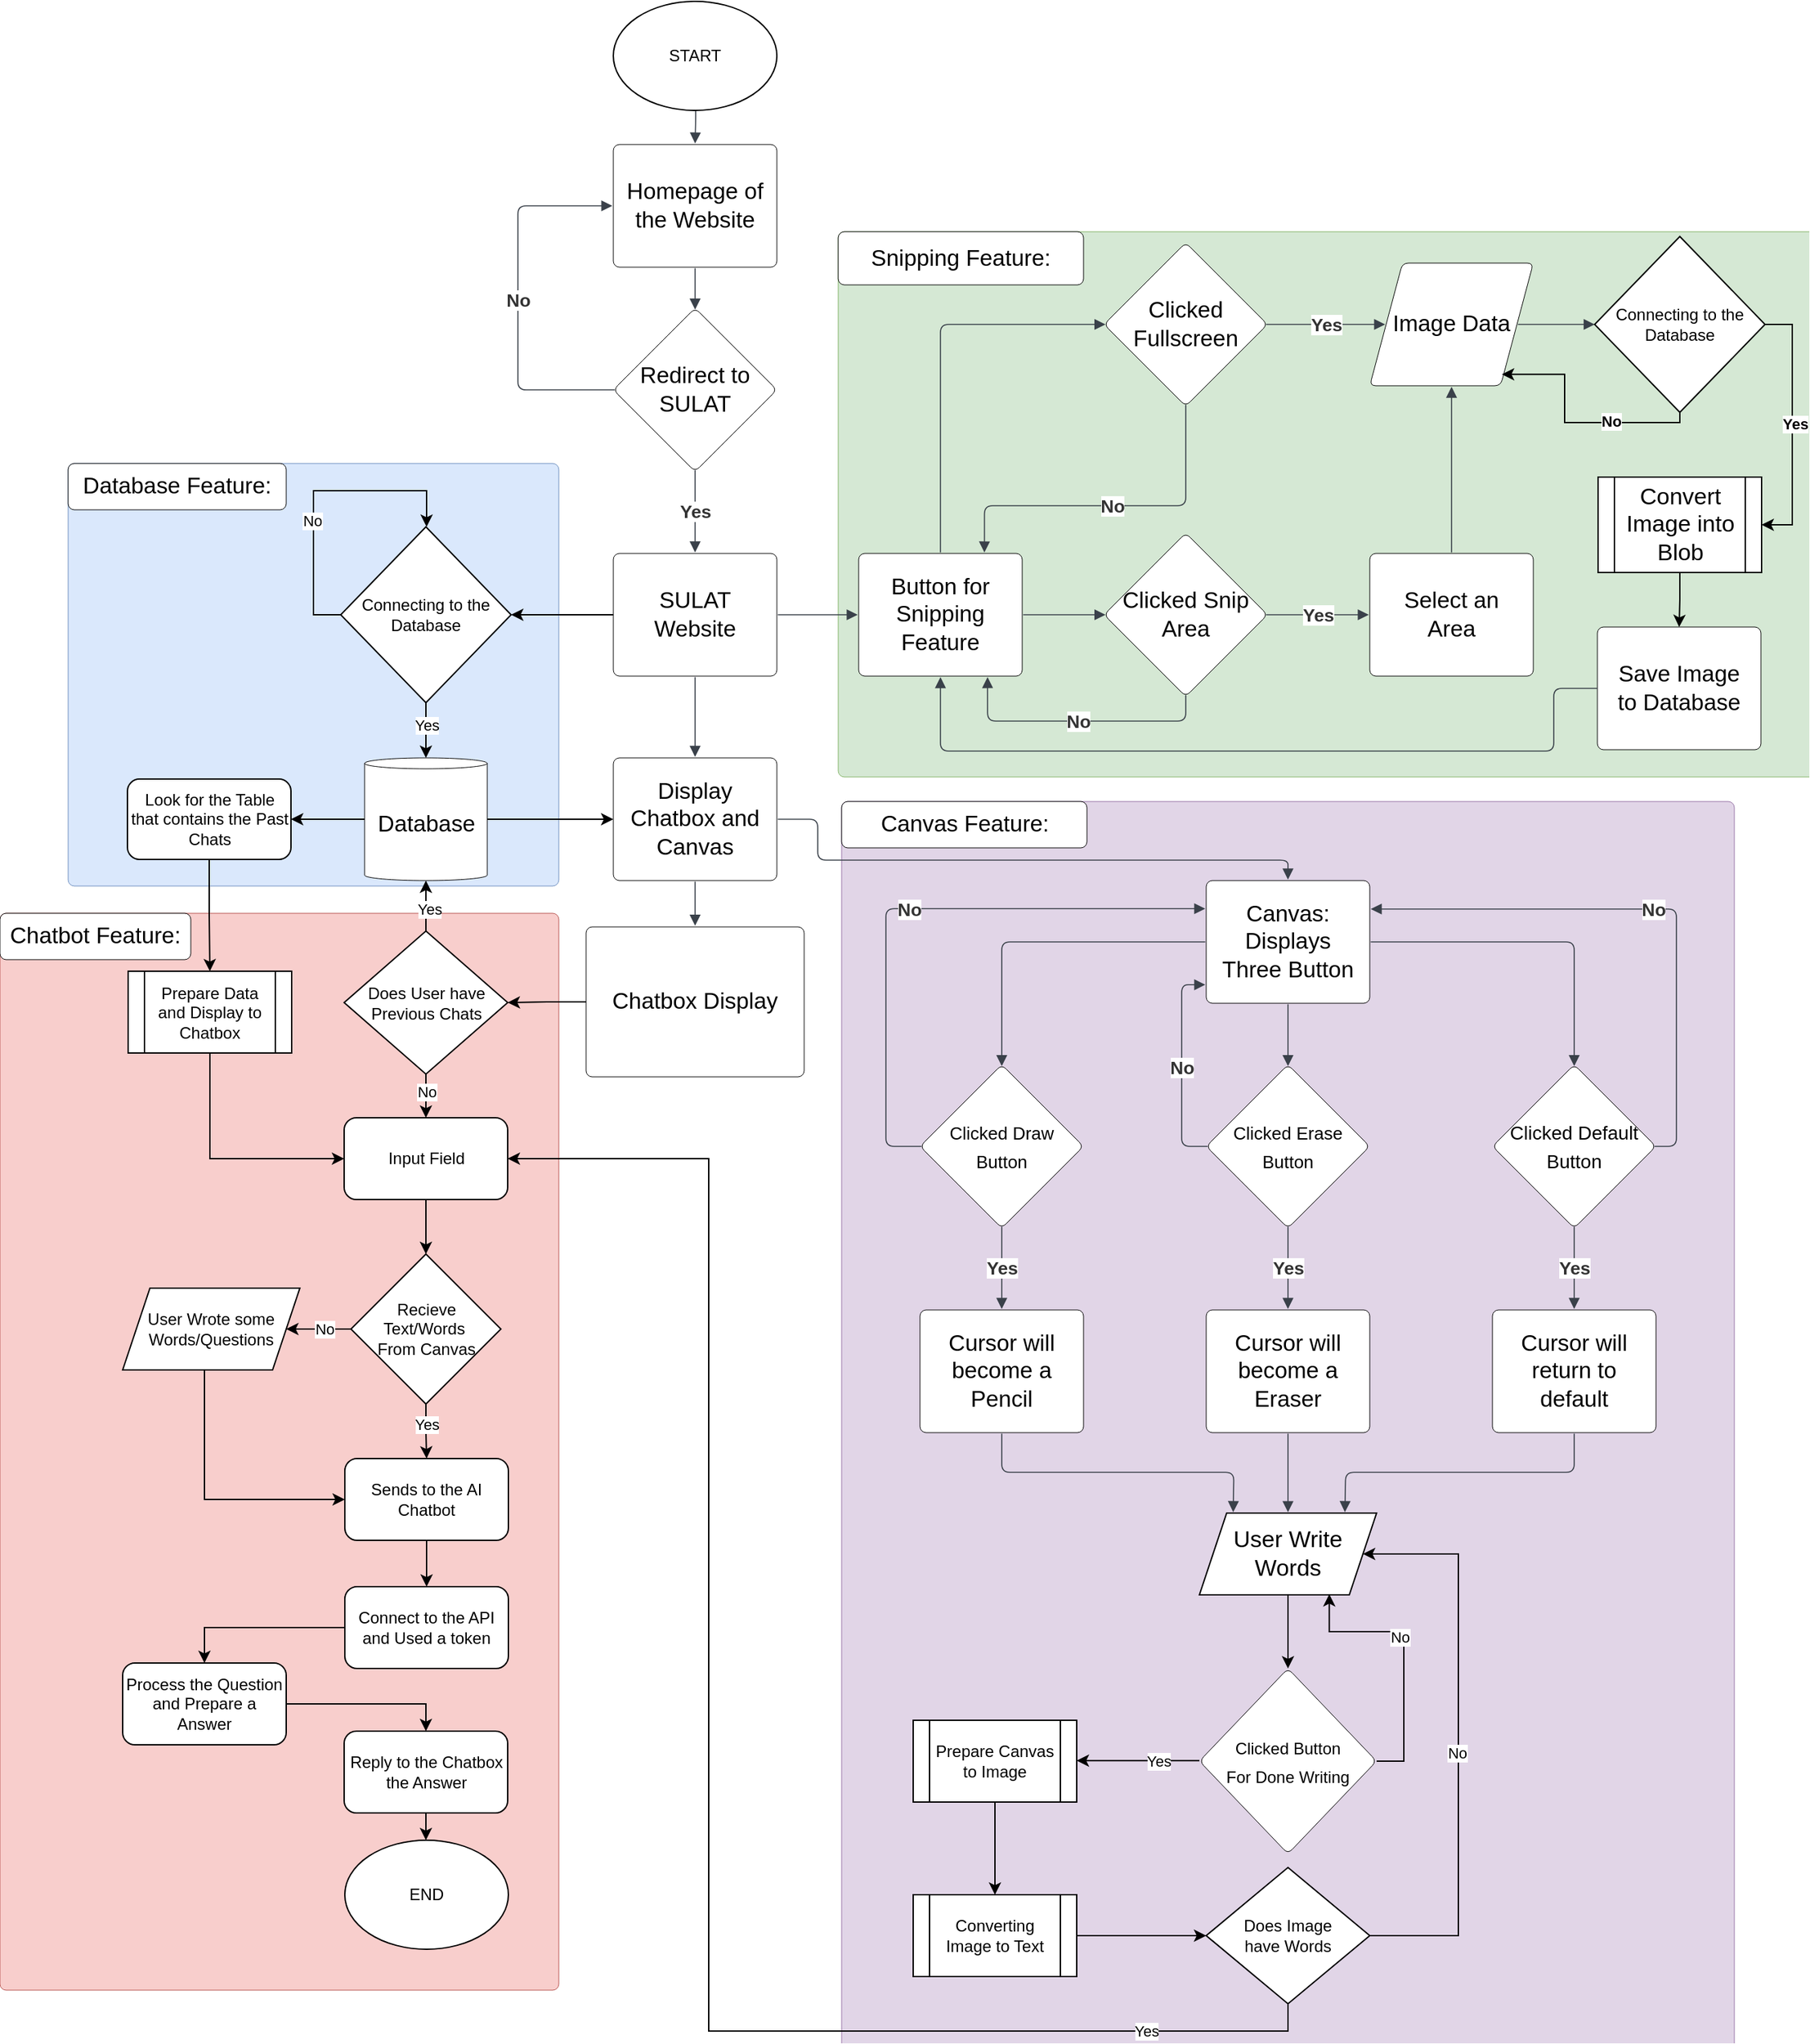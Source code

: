 <mxfile version="26.0.16">
  <diagram id="C5RBs43oDa-KdzZeNtuy" name="Page-1">
    <mxGraphModel dx="1075" dy="1595" grid="1" gridSize="10" guides="1" tooltips="1" connect="1" arrows="1" fold="1" page="1" pageScale="1" pageWidth="827" pageHeight="1169" math="0" shadow="0">
      <root>
        <mxCell id="WIyWlLk6GJQsqaUBKTNV-0" />
        <mxCell id="WIyWlLk6GJQsqaUBKTNV-1" parent="WIyWlLk6GJQsqaUBKTNV-0" />
        <mxCell id="bGX4x47Q7J0YOw-QERZs-160" value="" style="html=1;overflow=block;blockSpacing=1;whiteSpace=wrap;fontSize=13;spacing=3.8;rounded=1;absoluteArcSize=1;arcSize=9;strokeWidth=NaN;lucidId=k.wXVgWFmOWM;fillColor=#dae8fc;strokeColor=#6c8ebf;" parent="WIyWlLk6GJQsqaUBKTNV-1" vertex="1">
          <mxGeometry x="250" y="-830" width="360" height="310" as="geometry" />
        </mxCell>
        <mxCell id="bGX4x47Q7J0YOw-QERZs-158" value="" style="html=1;overflow=block;blockSpacing=1;whiteSpace=wrap;fontSize=13;spacing=3.8;rounded=1;absoluteArcSize=1;arcSize=9;strokeWidth=NaN;lucidId=k.wXVgWFmOWM;fillColor=#f8cecc;strokeColor=#b85450;" parent="WIyWlLk6GJQsqaUBKTNV-1" vertex="1">
          <mxGeometry x="200" y="-500" width="410" height="790" as="geometry" />
        </mxCell>
        <mxCell id="bGX4x47Q7J0YOw-QERZs-73" value="" style="html=1;overflow=block;blockSpacing=1;whiteSpace=wrap;fontSize=13;spacing=3.8;rounded=1;absoluteArcSize=1;arcSize=9;strokeWidth=NaN;lucidId=k.wXVgWFmOWM;fillColor=#e1d5e7;strokeColor=#9673a6;" parent="WIyWlLk6GJQsqaUBKTNV-1" vertex="1">
          <mxGeometry x="817.5" y="-582" width="655" height="932" as="geometry" />
        </mxCell>
        <mxCell id="bGX4x47Q7J0YOw-QERZs-0" value="" style="html=1;overflow=block;blockSpacing=1;whiteSpace=wrap;fontSize=13;spacing=3.8;rounded=1;absoluteArcSize=1;arcSize=9;strokeWidth=NaN;lucidId=k.wXVgWFmOWM;fillColor=#d5e8d4;strokeColor=#82b366;" parent="WIyWlLk6GJQsqaUBKTNV-1" vertex="1">
          <mxGeometry x="815" y="-1000" width="745" height="400" as="geometry" />
        </mxCell>
        <mxCell id="bGX4x47Q7J0YOw-QERZs-1" value="Homepage of the Website" style="html=1;overflow=block;blockSpacing=1;whiteSpace=wrap;fontSize=16.7;spacing=9;rounded=1;absoluteArcSize=1;arcSize=9;strokeWidth=NaN;lucidId=S4vXVcmXzMbL;" parent="WIyWlLk6GJQsqaUBKTNV-1" vertex="1">
          <mxGeometry x="650" y="-1064" width="120" height="90" as="geometry" />
        </mxCell>
        <mxCell id="bGX4x47Q7J0YOw-QERZs-2" value="Redirect to SULAT" style="html=1;overflow=block;blockSpacing=1;whiteSpace=wrap;rhombus;fontSize=16.7;spacing=3.8;rounded=1;absoluteArcSize=1;arcSize=9;strokeWidth=NaN;lucidId=~4vXbDY~Y9_J;" parent="WIyWlLk6GJQsqaUBKTNV-1" vertex="1">
          <mxGeometry x="650" y="-944" width="120" height="120" as="geometry" />
        </mxCell>
        <mxCell id="bGX4x47Q7J0YOw-QERZs-3" value="Image Data" style="html=1;overflow=block;blockSpacing=1;whiteSpace=wrap;shape=parallelogram;perimeter=parallelogramPerimeter;anchorPointDirection=0;fontSize=16.7;spacing=3.8;rounded=1;absoluteArcSize=1;arcSize=9;strokeWidth=NaN;lucidId=j5vXPjfr-dy7;" parent="WIyWlLk6GJQsqaUBKTNV-1" vertex="1">
          <mxGeometry x="1205" y="-977" width="120" height="90" as="geometry" />
        </mxCell>
        <mxCell id="bGX4x47Q7J0YOw-QERZs-96" style="edgeStyle=orthogonalEdgeStyle;rounded=0;orthogonalLoop=1;jettySize=auto;html=1;entryX=0;entryY=0.5;entryDx=0;entryDy=0;" parent="WIyWlLk6GJQsqaUBKTNV-1" source="bGX4x47Q7J0YOw-QERZs-4" target="bGX4x47Q7J0YOw-QERZs-20" edge="1">
          <mxGeometry relative="1" as="geometry" />
        </mxCell>
        <mxCell id="bGX4x47Q7J0YOw-QERZs-4" value="Database" style="html=1;overflow=block;blockSpacing=1;whiteSpace=wrap;shape=cylinder3;size=4;anchorPointDirection=0;boundedLbl=1;fontSize=16.7;spacing=3.8;rounded=1;absoluteArcSize=1;arcSize=9;strokeWidth=NaN;lucidId=o5vXWTrKgCv5;" parent="WIyWlLk6GJQsqaUBKTNV-1" vertex="1">
          <mxGeometry x="467.5" y="-614" width="90" height="90" as="geometry" />
        </mxCell>
        <mxCell id="bGX4x47Q7J0YOw-QERZs-6" value="" style="html=1;jettySize=18;whiteSpace=wrap;fontSize=13;strokeColor=#3a414a;strokeOpacity=100;strokeWidth=0.8;rounded=1;arcSize=12;edgeStyle=orthogonalEdgeStyle;startArrow=none;endArrow=block;endFill=1;exitX=0.5;exitY=1.013;exitPerimeter=0;entryX=0.5;entryY=-0.008;entryPerimeter=0;lucidId=uVwX2QEggh.l;" parent="WIyWlLk6GJQsqaUBKTNV-1" target="bGX4x47Q7J0YOw-QERZs-1" edge="1">
          <mxGeometry width="100" height="100" relative="1" as="geometry">
            <Array as="points" />
            <mxPoint x="710" y="-1108.22" as="sourcePoint" />
          </mxGeometry>
        </mxCell>
        <mxCell id="bGX4x47Q7J0YOw-QERZs-11" value="" style="html=1;jettySize=18;whiteSpace=wrap;fontSize=13;strokeColor=#3a414a;strokeOpacity=100;strokeWidth=0.8;rounded=1;arcSize=12;edgeStyle=orthogonalEdgeStyle;startArrow=none;endArrow=block;endFill=1;exitX=0.5;exitY=1.008;exitPerimeter=0;entryX=0.5;entryY=0.009;entryPerimeter=0;lucidId=RXwX6KaIVytl;" parent="WIyWlLk6GJQsqaUBKTNV-1" source="bGX4x47Q7J0YOw-QERZs-1" target="bGX4x47Q7J0YOw-QERZs-2" edge="1">
          <mxGeometry width="100" height="100" relative="1" as="geometry">
            <Array as="points" />
          </mxGeometry>
        </mxCell>
        <mxCell id="bGX4x47Q7J0YOw-QERZs-13" value="Button for Snipping Feature" style="html=1;overflow=block;blockSpacing=1;whiteSpace=wrap;fontSize=16.7;spacing=9;rounded=1;absoluteArcSize=1;arcSize=9;strokeWidth=NaN;lucidId=gYwXjYW-ppuw;" parent="WIyWlLk6GJQsqaUBKTNV-1" vertex="1">
          <mxGeometry x="830" y="-764" width="120" height="90" as="geometry" />
        </mxCell>
        <mxCell id="bGX4x47Q7J0YOw-QERZs-93" style="edgeStyle=orthogonalEdgeStyle;rounded=0;orthogonalLoop=1;jettySize=auto;html=1;exitX=0;exitY=0.5;exitDx=0;exitDy=0;entryX=1;entryY=0.5;entryDx=0;entryDy=0;" parent="WIyWlLk6GJQsqaUBKTNV-1" source="bGX4x47Q7J0YOw-QERZs-14" edge="1" target="bGX4x47Q7J0YOw-QERZs-99">
          <mxGeometry relative="1" as="geometry">
            <mxPoint x="500" y="-719" as="targetPoint" />
          </mxGeometry>
        </mxCell>
        <mxCell id="bGX4x47Q7J0YOw-QERZs-14" value="SULAT Website" style="html=1;overflow=block;blockSpacing=1;whiteSpace=wrap;fontSize=16.7;spacing=9;rounded=1;absoluteArcSize=1;arcSize=9;strokeWidth=NaN;lucidId=gYwXJwr5j2Go;" parent="WIyWlLk6GJQsqaUBKTNV-1" vertex="1">
          <mxGeometry x="650" y="-764" width="120" height="90" as="geometry" />
        </mxCell>
        <mxCell id="bGX4x47Q7J0YOw-QERZs-15" value="" style="html=1;jettySize=18;whiteSpace=wrap;fontSize=13.3;fontColor=#333333;fontStyle=1;strokeColor=#3a414a;strokeOpacity=100;strokeWidth=0.8;rounded=1;arcSize=12;edgeStyle=orthogonalEdgeStyle;startArrow=none;endArrow=block;endFill=1;exitX=0.009;exitY=0.5;exitPerimeter=0;entryX=-0.006;entryY=0.5;entryPerimeter=0;lucidId=oYwXt27aTaRR;" parent="WIyWlLk6GJQsqaUBKTNV-1" source="bGX4x47Q7J0YOw-QERZs-2" target="bGX4x47Q7J0YOw-QERZs-1" edge="1">
          <mxGeometry width="100" height="100" relative="1" as="geometry">
            <Array as="points">
              <mxPoint x="580" y="-884" />
              <mxPoint x="580" y="-1019" />
            </Array>
          </mxGeometry>
        </mxCell>
        <mxCell id="bGX4x47Q7J0YOw-QERZs-16" value="No" style="text;html=1;resizable=0;labelBackgroundColor=default;align=center;verticalAlign=middle;fontStyle=1;fontColor=#333333;fontSize=13.3;" parent="bGX4x47Q7J0YOw-QERZs-15" vertex="1">
          <mxGeometry relative="1" as="geometry" />
        </mxCell>
        <mxCell id="bGX4x47Q7J0YOw-QERZs-17" value="" style="html=1;jettySize=18;whiteSpace=wrap;fontSize=13.3;fontColor=#333333;fontStyle=1;strokeColor=#3a414a;strokeOpacity=100;strokeWidth=0.8;rounded=1;arcSize=12;edgeStyle=orthogonalEdgeStyle;startArrow=none;endArrow=block;endFill=1;exitX=0.5;exitY=0.991;exitPerimeter=0;entryX=0.5;entryY=-0.008;entryPerimeter=0;lucidId=CZwX45XinJWu;" parent="WIyWlLk6GJQsqaUBKTNV-1" source="bGX4x47Q7J0YOw-QERZs-2" target="bGX4x47Q7J0YOw-QERZs-14" edge="1">
          <mxGeometry width="100" height="100" relative="1" as="geometry">
            <Array as="points" />
          </mxGeometry>
        </mxCell>
        <mxCell id="bGX4x47Q7J0YOw-QERZs-18" value="Yes" style="text;html=1;resizable=0;labelBackgroundColor=default;align=center;verticalAlign=middle;fontStyle=1;fontColor=#333333;fontSize=13.3;" parent="bGX4x47Q7J0YOw-QERZs-17" vertex="1">
          <mxGeometry relative="1" as="geometry" />
        </mxCell>
        <mxCell id="bGX4x47Q7J0YOw-QERZs-19" value="" style="html=1;jettySize=18;whiteSpace=wrap;fontSize=13;strokeColor=#3a414a;strokeOpacity=100;strokeWidth=0.8;rounded=1;arcSize=12;edgeStyle=orthogonalEdgeStyle;startArrow=none;endArrow=block;endFill=1;exitX=1.006;exitY=0.5;exitPerimeter=0;entryX=-0.006;entryY=0.5;entryPerimeter=0;lucidId=TZwXbAxuPmjJ;" parent="WIyWlLk6GJQsqaUBKTNV-1" source="bGX4x47Q7J0YOw-QERZs-14" target="bGX4x47Q7J0YOw-QERZs-13" edge="1">
          <mxGeometry width="100" height="100" relative="1" as="geometry">
            <Array as="points" />
          </mxGeometry>
        </mxCell>
        <mxCell id="bGX4x47Q7J0YOw-QERZs-20" value="Display Chatbox and Canvas" style="html=1;overflow=block;blockSpacing=1;whiteSpace=wrap;fontSize=16.7;spacing=9;rounded=1;absoluteArcSize=1;arcSize=9;strokeWidth=NaN;lucidId=E0wXMRnXqXgS;" parent="WIyWlLk6GJQsqaUBKTNV-1" vertex="1">
          <mxGeometry x="650" y="-614" width="120" height="90" as="geometry" />
        </mxCell>
        <mxCell id="bGX4x47Q7J0YOw-QERZs-21" value="" style="html=1;jettySize=18;whiteSpace=wrap;fontSize=13;strokeColor=#3a414a;strokeOpacity=100;strokeWidth=0.8;rounded=1;arcSize=12;edgeStyle=orthogonalEdgeStyle;startArrow=none;endArrow=block;endFill=1;exitX=0.5;exitY=1.008;exitPerimeter=0;entryX=0.5;entryY=-0.008;entryPerimeter=0;lucidId=J0wX62FZ728q;" parent="WIyWlLk6GJQsqaUBKTNV-1" source="bGX4x47Q7J0YOw-QERZs-14" target="bGX4x47Q7J0YOw-QERZs-20" edge="1">
          <mxGeometry width="100" height="100" relative="1" as="geometry">
            <Array as="points" />
          </mxGeometry>
        </mxCell>
        <mxCell id="bGX4x47Q7J0YOw-QERZs-22" value="" style="html=1;jettySize=18;whiteSpace=wrap;fontSize=13;strokeColor=#3a414a;strokeOpacity=100;strokeWidth=0.8;rounded=1;arcSize=12;edgeStyle=orthogonalEdgeStyle;startArrow=none;endArrow=block;endFill=1;exitX=0.5;exitY=-0.008;exitPerimeter=0;entryX=0.009;entryY=0.5;entryPerimeter=0;lucidId=c1wXvU-1-h3y;" parent="WIyWlLk6GJQsqaUBKTNV-1" source="bGX4x47Q7J0YOw-QERZs-13" target="bGX4x47Q7J0YOw-QERZs-23" edge="1">
          <mxGeometry width="100" height="100" relative="1" as="geometry">
            <Array as="points">
              <mxPoint x="890" y="-932" />
            </Array>
          </mxGeometry>
        </mxCell>
        <mxCell id="bGX4x47Q7J0YOw-QERZs-23" value="Clicked Fullscreen" style="html=1;overflow=block;blockSpacing=1;whiteSpace=wrap;rhombus;fontSize=16.7;spacing=3.8;rounded=1;absoluteArcSize=1;arcSize=9;strokeWidth=NaN;lucidId=d1wX96i83psR;" parent="WIyWlLk6GJQsqaUBKTNV-1" vertex="1">
          <mxGeometry x="1010" y="-992" width="120" height="120" as="geometry" />
        </mxCell>
        <mxCell id="bGX4x47Q7J0YOw-QERZs-24" value="Clicked Snip Area" style="html=1;overflow=block;blockSpacing=1;whiteSpace=wrap;rhombus;fontSize=16.7;spacing=3.8;rounded=1;absoluteArcSize=1;arcSize=9;strokeWidth=NaN;lucidId=h1wX_RFKpMtE;" parent="WIyWlLk6GJQsqaUBKTNV-1" vertex="1">
          <mxGeometry x="1010" y="-779" width="120" height="120" as="geometry" />
        </mxCell>
        <mxCell id="bGX4x47Q7J0YOw-QERZs-25" value="" style="html=1;jettySize=18;whiteSpace=wrap;fontSize=13;strokeColor=#3a414a;strokeOpacity=100;strokeWidth=0.8;rounded=1;arcSize=12;edgeStyle=orthogonalEdgeStyle;startArrow=none;endArrow=block;endFill=1;exitX=1.006;exitY=0.5;exitPerimeter=0;entryX=0.009;entryY=0.5;entryPerimeter=0;lucidId=s1wXXdhdBCna;" parent="WIyWlLk6GJQsqaUBKTNV-1" source="bGX4x47Q7J0YOw-QERZs-13" target="bGX4x47Q7J0YOw-QERZs-24" edge="1">
          <mxGeometry width="100" height="100" relative="1" as="geometry">
            <Array as="points" />
          </mxGeometry>
        </mxCell>
        <mxCell id="bGX4x47Q7J0YOw-QERZs-26" value="" style="html=1;jettySize=18;whiteSpace=wrap;fontSize=13.3;fontColor=#333333;fontStyle=1;strokeColor=#3a414a;strokeOpacity=100;strokeWidth=0.8;rounded=1;arcSize=12;edgeStyle=orthogonalEdgeStyle;startArrow=none;endArrow=block;endFill=1;exitX=0.991;exitY=0.5;exitPerimeter=0;entryX=0.094;entryY=0.5;entryPerimeter=0;lucidId=K1wXx2NS~FLX;" parent="WIyWlLk6GJQsqaUBKTNV-1" source="bGX4x47Q7J0YOw-QERZs-23" target="bGX4x47Q7J0YOw-QERZs-3" edge="1">
          <mxGeometry width="100" height="100" relative="1" as="geometry">
            <Array as="points" />
          </mxGeometry>
        </mxCell>
        <mxCell id="bGX4x47Q7J0YOw-QERZs-27" value="Yes" style="text;html=1;resizable=0;labelBackgroundColor=default;align=center;verticalAlign=middle;fontStyle=1;fontColor=#333333;fontSize=13.3;" parent="bGX4x47Q7J0YOw-QERZs-26" vertex="1">
          <mxGeometry relative="1" as="geometry" />
        </mxCell>
        <mxCell id="bGX4x47Q7J0YOw-QERZs-28" value="Select an Area" style="html=1;overflow=block;blockSpacing=1;whiteSpace=wrap;fontSize=16.7;spacing=9;rounded=1;absoluteArcSize=1;arcSize=9;strokeWidth=NaN;lucidId=c2wX.AJdTTdc;" parent="WIyWlLk6GJQsqaUBKTNV-1" vertex="1">
          <mxGeometry x="1205" y="-764" width="120" height="90" as="geometry" />
        </mxCell>
        <mxCell id="bGX4x47Q7J0YOw-QERZs-29" value="" style="html=1;jettySize=18;whiteSpace=wrap;fontSize=13.3;fontColor=#333333;fontStyle=1;strokeColor=#3a414a;strokeOpacity=100;strokeWidth=0.8;rounded=1;arcSize=12;edgeStyle=orthogonalEdgeStyle;startArrow=none;endArrow=block;endFill=1;exitX=0.991;exitY=0.5;exitPerimeter=0;entryX=-0.006;entryY=0.5;entryPerimeter=0;lucidId=s2wXhWY3A6Ev;" parent="WIyWlLk6GJQsqaUBKTNV-1" source="bGX4x47Q7J0YOw-QERZs-24" target="bGX4x47Q7J0YOw-QERZs-28" edge="1">
          <mxGeometry width="100" height="100" relative="1" as="geometry">
            <Array as="points" />
          </mxGeometry>
        </mxCell>
        <mxCell id="bGX4x47Q7J0YOw-QERZs-30" value="Yes" style="text;html=1;resizable=0;labelBackgroundColor=default;align=center;verticalAlign=middle;fontStyle=1;fontColor=#333333;fontSize=13.3;" parent="bGX4x47Q7J0YOw-QERZs-29" vertex="1">
          <mxGeometry relative="1" as="geometry" />
        </mxCell>
        <mxCell id="bGX4x47Q7J0YOw-QERZs-31" value="" style="html=1;jettySize=18;whiteSpace=wrap;fontSize=13.3;fontColor=#333333;fontStyle=1;strokeColor=#3a414a;strokeOpacity=100;strokeWidth=0.8;rounded=1;arcSize=12;edgeStyle=orthogonalEdgeStyle;startArrow=none;endArrow=block;endFill=1;exitX=0.5;exitY=0.991;exitPerimeter=0;entryX=0.769;entryY=-0.008;entryPerimeter=0;lucidId=L2wXS6QPtskW;" parent="WIyWlLk6GJQsqaUBKTNV-1" source="bGX4x47Q7J0YOw-QERZs-23" target="bGX4x47Q7J0YOw-QERZs-13" edge="1">
          <mxGeometry width="100" height="100" relative="1" as="geometry">
            <Array as="points">
              <mxPoint x="1070" y="-799" />
              <mxPoint x="922" y="-799" />
            </Array>
          </mxGeometry>
        </mxCell>
        <mxCell id="bGX4x47Q7J0YOw-QERZs-32" value="No" style="text;html=1;resizable=0;labelBackgroundColor=default;align=center;verticalAlign=middle;fontStyle=1;fontColor=#333333;fontSize=13.3;" parent="bGX4x47Q7J0YOw-QERZs-31" vertex="1">
          <mxGeometry relative="1" as="geometry" />
        </mxCell>
        <mxCell id="bGX4x47Q7J0YOw-QERZs-33" value="" style="html=1;jettySize=18;whiteSpace=wrap;fontSize=13.3;fontColor=#333333;fontStyle=1;strokeColor=#3a414a;strokeOpacity=100;strokeWidth=0.8;rounded=1;arcSize=12;edgeStyle=orthogonalEdgeStyle;startArrow=none;endArrow=block;endFill=1;exitX=0.5;exitY=0.991;exitPerimeter=0;entryX=0.788;entryY=1.008;entryPerimeter=0;lucidId=T2wXok7XJnw8;" parent="WIyWlLk6GJQsqaUBKTNV-1" source="bGX4x47Q7J0YOw-QERZs-24" target="bGX4x47Q7J0YOw-QERZs-13" edge="1">
          <mxGeometry width="100" height="100" relative="1" as="geometry">
            <Array as="points">
              <mxPoint x="1070" y="-641" />
              <mxPoint x="925" y="-641" />
            </Array>
          </mxGeometry>
        </mxCell>
        <mxCell id="bGX4x47Q7J0YOw-QERZs-34" value="No" style="text;html=1;resizable=0;labelBackgroundColor=default;align=center;verticalAlign=middle;fontStyle=1;fontColor=#333333;fontSize=13.3;" parent="bGX4x47Q7J0YOw-QERZs-33" vertex="1">
          <mxGeometry relative="1" as="geometry" />
        </mxCell>
        <mxCell id="bGX4x47Q7J0YOw-QERZs-35" value="" style="html=1;jettySize=18;whiteSpace=wrap;fontSize=13;strokeColor=#3a414a;strokeOpacity=100;strokeWidth=0.8;rounded=1;arcSize=12;edgeStyle=orthogonalEdgeStyle;startArrow=none;endArrow=block;endFill=1;exitX=0.5;exitY=-0.008;exitPerimeter=0;entryX=0.5;entryY=1.008;entryPerimeter=0;lucidId=e3wXz4b4VLQ.;" parent="WIyWlLk6GJQsqaUBKTNV-1" source="bGX4x47Q7J0YOw-QERZs-28" target="bGX4x47Q7J0YOw-QERZs-3" edge="1">
          <mxGeometry width="100" height="100" relative="1" as="geometry">
            <Array as="points" />
          </mxGeometry>
        </mxCell>
        <mxCell id="bGX4x47Q7J0YOw-QERZs-36" value="" style="html=1;jettySize=18;whiteSpace=wrap;fontSize=13;strokeColor=#3a414a;strokeOpacity=100;strokeWidth=0.8;rounded=1;arcSize=12;edgeStyle=orthogonalEdgeStyle;startArrow=none;endArrow=block;endFill=1;exitX=0.906;exitY=0.5;exitPerimeter=0;lucidId=p3wX~Jq.XLhx;" parent="WIyWlLk6GJQsqaUBKTNV-1" source="bGX4x47Q7J0YOw-QERZs-3" target="pqP0VH5ZLZfNz8IPJwif-0" edge="1">
          <mxGeometry width="100" height="100" relative="1" as="geometry">
            <Array as="points" />
            <mxPoint x="1384" y="-930" as="targetPoint" />
          </mxGeometry>
        </mxCell>
        <mxCell id="bGX4x47Q7J0YOw-QERZs-37" value="Save Image to Database" style="html=1;overflow=block;blockSpacing=1;whiteSpace=wrap;fontSize=16.7;spacing=9;rounded=1;absoluteArcSize=1;arcSize=9;strokeWidth=NaN;lucidId=U3wX42vYFk0g;" parent="WIyWlLk6GJQsqaUBKTNV-1" vertex="1">
          <mxGeometry x="1372" y="-710" width="120" height="90" as="geometry" />
        </mxCell>
        <mxCell id="bGX4x47Q7J0YOw-QERZs-39" value="" style="html=1;jettySize=18;whiteSpace=wrap;fontSize=13;strokeColor=#3a414a;strokeOpacity=100;strokeWidth=0.8;rounded=1;arcSize=12;edgeStyle=orthogonalEdgeStyle;startArrow=none;endArrow=block;endFill=1;entryX=0.5;entryY=1.008;entryPerimeter=0;lucidId=83wX8K6N5RHD;exitX=0;exitY=0.5;exitDx=0;exitDy=0;" parent="WIyWlLk6GJQsqaUBKTNV-1" source="bGX4x47Q7J0YOw-QERZs-37" target="bGX4x47Q7J0YOw-QERZs-13" edge="1">
          <mxGeometry width="100" height="100" relative="1" as="geometry">
            <Array as="points">
              <mxPoint x="1340" y="-665" />
              <mxPoint x="1340" y="-619" />
              <mxPoint x="890" y="-619" />
            </Array>
          </mxGeometry>
        </mxCell>
        <mxCell id="bGX4x47Q7J0YOw-QERZs-40" value="Canvas: &#xa;Displays Three Button" style="html=1;overflow=block;blockSpacing=1;whiteSpace=wrap;fontSize=16.7;spacing=9;rounded=1;absoluteArcSize=1;arcSize=9;strokeWidth=NaN;lucidId=B4wXTuXNKqRj;" parent="WIyWlLk6GJQsqaUBKTNV-1" vertex="1">
          <mxGeometry x="1085" y="-524" width="120" height="90" as="geometry" />
        </mxCell>
        <mxCell id="bGX4x47Q7J0YOw-QERZs-41" value="" style="html=1;jettySize=18;whiteSpace=wrap;fontSize=13;strokeColor=#3a414a;strokeOpacity=100;strokeWidth=0.8;rounded=1;arcSize=12;edgeStyle=orthogonalEdgeStyle;startArrow=none;endArrow=block;endFill=1;exitX=1.006;exitY=0.5;exitPerimeter=0;entryX=0.5;entryY=-0.008;entryPerimeter=0;lucidId=L4wXbMhr7Ql6;" parent="WIyWlLk6GJQsqaUBKTNV-1" source="bGX4x47Q7J0YOw-QERZs-20" target="bGX4x47Q7J0YOw-QERZs-40" edge="1">
          <mxGeometry width="100" height="100" relative="1" as="geometry">
            <Array as="points">
              <mxPoint x="800" y="-569" />
              <mxPoint x="800" y="-539" />
              <mxPoint x="1145" y="-539" />
            </Array>
          </mxGeometry>
        </mxCell>
        <mxCell id="bGX4x47Q7J0YOw-QERZs-98" style="edgeStyle=orthogonalEdgeStyle;rounded=0;orthogonalLoop=1;jettySize=auto;html=1;exitX=0;exitY=0.5;exitDx=0;exitDy=0;entryX=1;entryY=0.5;entryDx=0;entryDy=0;" parent="WIyWlLk6GJQsqaUBKTNV-1" source="bGX4x47Q7J0YOw-QERZs-42" target="bGX4x47Q7J0YOw-QERZs-97" edge="1">
          <mxGeometry relative="1" as="geometry" />
        </mxCell>
        <mxCell id="bGX4x47Q7J0YOw-QERZs-42" value="Chatbox Display" style="html=1;overflow=block;blockSpacing=1;whiteSpace=wrap;fontSize=16.7;spacing=9;rounded=1;absoluteArcSize=1;arcSize=9;strokeWidth=NaN;lucidId=O4wXv_itXbn~;" parent="WIyWlLk6GJQsqaUBKTNV-1" vertex="1">
          <mxGeometry x="630" y="-490" width="160" height="110" as="geometry" />
        </mxCell>
        <mxCell id="bGX4x47Q7J0YOw-QERZs-43" value="" style="html=1;jettySize=18;whiteSpace=wrap;fontSize=13;strokeColor=#3a414a;strokeOpacity=100;strokeWidth=0.8;rounded=1;arcSize=12;edgeStyle=orthogonalEdgeStyle;startArrow=none;endArrow=block;endFill=1;exitX=0.5;exitY=1.008;exitPerimeter=0;entryX=0.5;entryY=-0.008;entryPerimeter=0;lucidId=T4wXyDoq1oT1;" parent="WIyWlLk6GJQsqaUBKTNV-1" source="bGX4x47Q7J0YOw-QERZs-20" target="bGX4x47Q7J0YOw-QERZs-42" edge="1">
          <mxGeometry width="100" height="100" relative="1" as="geometry">
            <Array as="points" />
          </mxGeometry>
        </mxCell>
        <mxCell id="bGX4x47Q7J0YOw-QERZs-44" value="&lt;font style=&quot;font-size: 13px;&quot;&gt;Clicked Draw Button&lt;/font&gt;" style="html=1;overflow=block;blockSpacing=1;whiteSpace=wrap;rhombus;fontSize=16.7;spacing=3.8;rounded=1;absoluteArcSize=1;arcSize=9;strokeWidth=NaN;lucidId=q6wXofFBr.Hk;" parent="WIyWlLk6GJQsqaUBKTNV-1" vertex="1">
          <mxGeometry x="875" y="-389" width="120" height="120" as="geometry" />
        </mxCell>
        <mxCell id="bGX4x47Q7J0YOw-QERZs-45" value="&lt;font style=&quot;font-size: 14px;&quot;&gt;Clicked Default Button&lt;/font&gt;" style="html=1;overflow=block;blockSpacing=1;whiteSpace=wrap;rhombus;fontSize=16.7;spacing=3.8;rounded=1;absoluteArcSize=1;arcSize=9;strokeWidth=NaN;lucidId=L6wXVb6ZQtQe;align=center;" parent="WIyWlLk6GJQsqaUBKTNV-1" vertex="1">
          <mxGeometry x="1295" y="-389" width="120" height="120" as="geometry" />
        </mxCell>
        <mxCell id="bGX4x47Q7J0YOw-QERZs-46" value="&lt;font style=&quot;font-size: 13px;&quot;&gt;Clicked Erase Button&lt;/font&gt;" style="html=1;overflow=block;blockSpacing=1;whiteSpace=wrap;rhombus;fontSize=16.7;spacing=3.8;rounded=1;absoluteArcSize=1;arcSize=9;strokeWidth=NaN;lucidId=L6wXlnypv7IP;" parent="WIyWlLk6GJQsqaUBKTNV-1" vertex="1">
          <mxGeometry x="1085" y="-389" width="120" height="120" as="geometry" />
        </mxCell>
        <mxCell id="bGX4x47Q7J0YOw-QERZs-47" value="Cursor will become a Pencil " style="html=1;overflow=block;blockSpacing=1;whiteSpace=wrap;fontSize=16.7;spacing=9;rounded=1;absoluteArcSize=1;arcSize=9;strokeWidth=NaN;lucidId=b7wXHnllPfpT;" parent="WIyWlLk6GJQsqaUBKTNV-1" vertex="1">
          <mxGeometry x="875" y="-209" width="120" height="90" as="geometry" />
        </mxCell>
        <mxCell id="bGX4x47Q7J0YOw-QERZs-48" value="" style="html=1;jettySize=18;whiteSpace=wrap;fontSize=13;strokeColor=#3a414a;strokeOpacity=100;strokeWidth=0.8;rounded=1;arcSize=12;edgeStyle=orthogonalEdgeStyle;startArrow=none;endArrow=block;endFill=1;exitX=-0.006;exitY=0.5;exitPerimeter=0;entryX=0.5;entryY=0.009;entryPerimeter=0;lucidId=p7wX4~.r42MZ;" parent="WIyWlLk6GJQsqaUBKTNV-1" source="bGX4x47Q7J0YOw-QERZs-40" target="bGX4x47Q7J0YOw-QERZs-44" edge="1">
          <mxGeometry width="100" height="100" relative="1" as="geometry">
            <Array as="points" />
          </mxGeometry>
        </mxCell>
        <mxCell id="bGX4x47Q7J0YOw-QERZs-49" value="" style="html=1;jettySize=18;whiteSpace=wrap;fontSize=13;strokeColor=#3a414a;strokeOpacity=100;strokeWidth=0.8;rounded=1;arcSize=12;edgeStyle=orthogonalEdgeStyle;startArrow=none;endArrow=block;endFill=1;exitX=0.5;exitY=1.008;exitPerimeter=0;entryX=0.5;entryY=0.009;entryPerimeter=0;lucidId=v7wX6BlqxCN4;" parent="WIyWlLk6GJQsqaUBKTNV-1" source="bGX4x47Q7J0YOw-QERZs-40" target="bGX4x47Q7J0YOw-QERZs-46" edge="1">
          <mxGeometry width="100" height="100" relative="1" as="geometry">
            <Array as="points" />
          </mxGeometry>
        </mxCell>
        <mxCell id="bGX4x47Q7J0YOw-QERZs-50" value="" style="html=1;jettySize=18;whiteSpace=wrap;fontSize=13;strokeColor=#3a414a;strokeOpacity=100;strokeWidth=0.8;rounded=1;arcSize=12;edgeStyle=orthogonalEdgeStyle;startArrow=none;endArrow=block;endFill=1;exitX=1.006;exitY=0.5;exitPerimeter=0;entryX=0.5;entryY=0.009;entryPerimeter=0;lucidId=y7wXRTjIWsnm;" parent="WIyWlLk6GJQsqaUBKTNV-1" source="bGX4x47Q7J0YOw-QERZs-40" target="bGX4x47Q7J0YOw-QERZs-45" edge="1">
          <mxGeometry width="100" height="100" relative="1" as="geometry">
            <Array as="points" />
          </mxGeometry>
        </mxCell>
        <mxCell id="bGX4x47Q7J0YOw-QERZs-51" value="Cursor will become a Eraser " style="html=1;overflow=block;blockSpacing=1;whiteSpace=wrap;fontSize=16.7;spacing=9;rounded=1;absoluteArcSize=1;arcSize=9;strokeWidth=NaN;lucidId=c9wXXmKNzKTJ;" parent="WIyWlLk6GJQsqaUBKTNV-1" vertex="1">
          <mxGeometry x="1085" y="-209" width="120" height="90" as="geometry" />
        </mxCell>
        <mxCell id="bGX4x47Q7J0YOw-QERZs-52" value="" style="html=1;jettySize=18;whiteSpace=wrap;fontSize=13.3;fontColor=#333333;fontStyle=1;strokeColor=#3a414a;strokeOpacity=100;strokeWidth=0.8;rounded=1;arcSize=12;edgeStyle=orthogonalEdgeStyle;startArrow=none;endArrow=block;endFill=1;exitX=0.5;exitY=0.991;exitPerimeter=0;entryX=0.5;entryY=-0.008;entryPerimeter=0;lucidId=j9wXeiY-~VVX;" parent="WIyWlLk6GJQsqaUBKTNV-1" source="bGX4x47Q7J0YOw-QERZs-44" target="bGX4x47Q7J0YOw-QERZs-47" edge="1">
          <mxGeometry width="100" height="100" relative="1" as="geometry">
            <Array as="points" />
          </mxGeometry>
        </mxCell>
        <mxCell id="bGX4x47Q7J0YOw-QERZs-53" value="Yes" style="text;html=1;resizable=0;labelBackgroundColor=default;align=center;verticalAlign=middle;fontStyle=1;fontColor=#333333;fontSize=13.3;" parent="bGX4x47Q7J0YOw-QERZs-52" vertex="1">
          <mxGeometry relative="1" as="geometry" />
        </mxCell>
        <mxCell id="bGX4x47Q7J0YOw-QERZs-54" value="" style="html=1;jettySize=18;whiteSpace=wrap;fontSize=13.3;fontColor=#333333;fontStyle=1;strokeColor=#3a414a;strokeOpacity=100;strokeWidth=0.8;rounded=1;arcSize=12;edgeStyle=orthogonalEdgeStyle;startArrow=none;endArrow=block;endFill=1;exitX=0.009;exitY=0.5;exitPerimeter=0;entryX=-0.006;entryY=0.229;entryPerimeter=0;lucidId=s9wXCcNHrhOa;" parent="WIyWlLk6GJQsqaUBKTNV-1" source="bGX4x47Q7J0YOw-QERZs-44" target="bGX4x47Q7J0YOw-QERZs-40" edge="1">
          <mxGeometry width="100" height="100" relative="1" as="geometry">
            <Array as="points">
              <mxPoint x="850" y="-329" />
              <mxPoint x="850" y="-503" />
            </Array>
          </mxGeometry>
        </mxCell>
        <mxCell id="bGX4x47Q7J0YOw-QERZs-55" value="No" style="text;html=1;resizable=0;labelBackgroundColor=default;align=center;verticalAlign=middle;fontStyle=1;fontColor=#333333;fontSize=13.3;" parent="bGX4x47Q7J0YOw-QERZs-54" vertex="1">
          <mxGeometry relative="1" as="geometry" />
        </mxCell>
        <mxCell id="bGX4x47Q7J0YOw-QERZs-56" value="" style="html=1;jettySize=18;whiteSpace=wrap;fontSize=13.3;fontColor=#333333;fontStyle=1;strokeColor=#3a414a;strokeOpacity=100;strokeWidth=0.8;rounded=1;arcSize=12;edgeStyle=orthogonalEdgeStyle;startArrow=none;endArrow=block;endFill=1;exitX=0.5;exitY=0.991;exitPerimeter=0;entryX=0.5;entryY=-0.008;entryPerimeter=0;lucidId=z9wXdDt23JYE;" parent="WIyWlLk6GJQsqaUBKTNV-1" source="bGX4x47Q7J0YOw-QERZs-46" target="bGX4x47Q7J0YOw-QERZs-51" edge="1">
          <mxGeometry width="100" height="100" relative="1" as="geometry">
            <Array as="points" />
          </mxGeometry>
        </mxCell>
        <mxCell id="bGX4x47Q7J0YOw-QERZs-57" value="Yes" style="text;html=1;resizable=0;labelBackgroundColor=default;align=center;verticalAlign=middle;fontStyle=1;fontColor=#333333;fontSize=13.3;" parent="bGX4x47Q7J0YOw-QERZs-56" vertex="1">
          <mxGeometry relative="1" as="geometry" />
        </mxCell>
        <mxCell id="bGX4x47Q7J0YOw-QERZs-58" value="" style="html=1;jettySize=18;whiteSpace=wrap;fontSize=13.3;fontColor=#333333;fontStyle=1;strokeColor=#3a414a;strokeOpacity=100;strokeWidth=0.8;rounded=1;arcSize=12;edgeStyle=orthogonalEdgeStyle;startArrow=none;endArrow=block;endFill=1;exitX=0.009;exitY=0.5;exitPerimeter=0;entryX=-0.006;entryY=0.849;entryPerimeter=0;lucidId=F9wXscvZh9kS;" parent="WIyWlLk6GJQsqaUBKTNV-1" source="bGX4x47Q7J0YOw-QERZs-46" target="bGX4x47Q7J0YOw-QERZs-40" edge="1">
          <mxGeometry width="100" height="100" relative="1" as="geometry">
            <Array as="points">
              <mxPoint x="1067" y="-329" />
              <mxPoint x="1067" y="-448" />
            </Array>
          </mxGeometry>
        </mxCell>
        <mxCell id="bGX4x47Q7J0YOw-QERZs-59" value="No" style="text;html=1;resizable=0;labelBackgroundColor=default;align=center;verticalAlign=middle;fontStyle=1;fontColor=#333333;fontSize=13.3;" parent="bGX4x47Q7J0YOw-QERZs-58" vertex="1">
          <mxGeometry relative="1" as="geometry" />
        </mxCell>
        <mxCell id="bGX4x47Q7J0YOw-QERZs-60" value="Cursor will return to default " style="html=1;overflow=block;blockSpacing=1;whiteSpace=wrap;fontSize=16.7;spacing=9;rounded=1;absoluteArcSize=1;arcSize=9;strokeWidth=NaN;lucidId=I9wXS.3Ie0eV;" parent="WIyWlLk6GJQsqaUBKTNV-1" vertex="1">
          <mxGeometry x="1295" y="-209" width="120" height="90" as="geometry" />
        </mxCell>
        <mxCell id="bGX4x47Q7J0YOw-QERZs-61" value="" style="html=1;jettySize=18;whiteSpace=wrap;fontSize=13.3;fontColor=#333333;fontStyle=1;strokeColor=#3a414a;strokeOpacity=100;strokeWidth=0.8;rounded=1;arcSize=12;edgeStyle=orthogonalEdgeStyle;startArrow=none;endArrow=block;endFill=1;exitX=0.5;exitY=0.991;exitPerimeter=0;entryX=0.5;entryY=-0.008;entryPerimeter=0;lucidId=U9wXp.6NQjXV;" parent="WIyWlLk6GJQsqaUBKTNV-1" source="bGX4x47Q7J0YOw-QERZs-45" target="bGX4x47Q7J0YOw-QERZs-60" edge="1">
          <mxGeometry width="100" height="100" relative="1" as="geometry">
            <Array as="points" />
          </mxGeometry>
        </mxCell>
        <mxCell id="bGX4x47Q7J0YOw-QERZs-62" value="Yes" style="text;html=1;resizable=0;labelBackgroundColor=default;align=center;verticalAlign=middle;fontStyle=1;fontColor=#333333;fontSize=13.3;" parent="bGX4x47Q7J0YOw-QERZs-61" vertex="1">
          <mxGeometry relative="1" as="geometry" />
        </mxCell>
        <mxCell id="bGX4x47Q7J0YOw-QERZs-63" value="" style="html=1;jettySize=18;whiteSpace=wrap;fontSize=13.3;fontColor=#333333;fontStyle=1;strokeColor=#3a414a;strokeOpacity=100;strokeWidth=0.8;rounded=1;arcSize=12;edgeStyle=orthogonalEdgeStyle;startArrow=none;endArrow=block;endFill=1;exitX=0.991;exitY=0.5;exitPerimeter=0;entryX=1.006;entryY=0.232;entryPerimeter=0;lucidId=19wXQo1xE3nF;" parent="WIyWlLk6GJQsqaUBKTNV-1" source="bGX4x47Q7J0YOw-QERZs-45" target="bGX4x47Q7J0YOw-QERZs-40" edge="1">
          <mxGeometry width="100" height="100" relative="1" as="geometry">
            <Array as="points">
              <mxPoint x="1430" y="-329" />
              <mxPoint x="1430" y="-503" />
            </Array>
          </mxGeometry>
        </mxCell>
        <mxCell id="bGX4x47Q7J0YOw-QERZs-64" value="No" style="text;html=1;resizable=0;labelBackgroundColor=default;align=center;verticalAlign=middle;fontStyle=1;fontColor=#333333;fontSize=13.3;" parent="bGX4x47Q7J0YOw-QERZs-63" vertex="1">
          <mxGeometry relative="1" as="geometry" />
        </mxCell>
        <mxCell id="bGX4x47Q7J0YOw-QERZs-78" style="edgeStyle=orthogonalEdgeStyle;rounded=0;orthogonalLoop=1;jettySize=auto;html=1;exitX=0.5;exitY=1;exitDx=0;exitDy=0;" parent="WIyWlLk6GJQsqaUBKTNV-1" source="pqP0VH5ZLZfNz8IPJwif-12" target="bGX4x47Q7J0YOw-QERZs-77" edge="1">
          <mxGeometry relative="1" as="geometry">
            <mxPoint x="1145" y="24" as="sourcePoint" />
          </mxGeometry>
        </mxCell>
        <mxCell id="bGX4x47Q7J0YOw-QERZs-66" value="" style="html=1;jettySize=18;whiteSpace=wrap;fontSize=13;strokeColor=#3a414a;strokeOpacity=100;strokeWidth=0.8;rounded=1;arcSize=12;edgeStyle=orthogonalEdgeStyle;startArrow=none;endArrow=block;endFill=1;exitX=0.5;exitY=1.008;exitPerimeter=0;entryX=0.165;entryY=-0.008;entryPerimeter=0;lucidId=I-wXYNSjPu2X;" parent="WIyWlLk6GJQsqaUBKTNV-1" source="bGX4x47Q7J0YOw-QERZs-47" edge="1">
          <mxGeometry width="100" height="100" relative="1" as="geometry">
            <Array as="points" />
            <mxPoint x="1104.8" y="-60.672" as="targetPoint" />
          </mxGeometry>
        </mxCell>
        <mxCell id="bGX4x47Q7J0YOw-QERZs-67" value="" style="html=1;jettySize=18;whiteSpace=wrap;fontSize=13;strokeColor=#3a414a;strokeOpacity=100;strokeWidth=0.8;rounded=1;arcSize=12;edgeStyle=orthogonalEdgeStyle;startArrow=none;endArrow=block;endFill=1;exitX=0.5;exitY=1.008;exitPerimeter=0;entryX=0.5;entryY=-0.008;entryPerimeter=0;lucidId=K-wX450T28kr;" parent="WIyWlLk6GJQsqaUBKTNV-1" source="bGX4x47Q7J0YOw-QERZs-51" edge="1">
          <mxGeometry width="100" height="100" relative="1" as="geometry">
            <Array as="points" />
            <mxPoint x="1145" y="-60.672" as="targetPoint" />
          </mxGeometry>
        </mxCell>
        <mxCell id="bGX4x47Q7J0YOw-QERZs-68" value="" style="html=1;jettySize=18;whiteSpace=wrap;fontSize=13;strokeColor=#3a414a;strokeOpacity=100;strokeWidth=0.8;rounded=1;arcSize=12;edgeStyle=orthogonalEdgeStyle;startArrow=none;endArrow=block;endFill=1;exitX=0.5;exitY=1.008;exitPerimeter=0;entryX=0.848;entryY=-0.008;entryPerimeter=0;lucidId=O-wXWBCrZVc-;" parent="WIyWlLk6GJQsqaUBKTNV-1" source="bGX4x47Q7J0YOw-QERZs-60" edge="1">
          <mxGeometry width="100" height="100" relative="1" as="geometry">
            <Array as="points" />
            <mxPoint x="1186.76" y="-60.672" as="targetPoint" />
          </mxGeometry>
        </mxCell>
        <mxCell id="bGX4x47Q7J0YOw-QERZs-71" value="Snipping Feature:" style="html=1;overflow=block;blockSpacing=1;whiteSpace=wrap;fontSize=16.7;spacing=0;rounded=1;absoluteArcSize=1;arcSize=9;strokeWidth=NaN;lucidId=J.wXSgBbwqTO;" parent="WIyWlLk6GJQsqaUBKTNV-1" vertex="1">
          <mxGeometry x="815" y="-1000" width="180" height="39" as="geometry" />
        </mxCell>
        <mxCell id="bGX4x47Q7J0YOw-QERZs-75" value="Canvas Feature:" style="html=1;overflow=block;blockSpacing=1;whiteSpace=wrap;fontSize=16.7;spacing=0;rounded=1;absoluteArcSize=1;arcSize=9;strokeWidth=NaN;lucidId=J.wXSgBbwqTO;" parent="WIyWlLk6GJQsqaUBKTNV-1" vertex="1">
          <mxGeometry x="817.5" y="-582" width="180" height="34" as="geometry" />
        </mxCell>
        <mxCell id="bGX4x47Q7J0YOw-QERZs-80" style="edgeStyle=orthogonalEdgeStyle;rounded=0;orthogonalLoop=1;jettySize=auto;html=1;exitX=1;exitY=0.5;exitDx=0;exitDy=0;entryX=0.733;entryY=0.991;entryDx=0;entryDy=0;entryPerimeter=0;" parent="WIyWlLk6GJQsqaUBKTNV-1" source="bGX4x47Q7J0YOw-QERZs-77" target="pqP0VH5ZLZfNz8IPJwif-12" edge="1">
          <mxGeometry relative="1" as="geometry">
            <mxPoint x="1205" y="-18.0" as="targetPoint" />
          </mxGeometry>
        </mxCell>
        <mxCell id="bGX4x47Q7J0YOw-QERZs-81" value="No" style="edgeLabel;html=1;align=center;verticalAlign=middle;resizable=0;points=[];" parent="bGX4x47Q7J0YOw-QERZs-80" vertex="1" connectable="0">
          <mxGeometry x="0.126" y="3" relative="1" as="geometry">
            <mxPoint as="offset" />
          </mxGeometry>
        </mxCell>
        <mxCell id="bGX4x47Q7J0YOw-QERZs-84" style="edgeStyle=orthogonalEdgeStyle;rounded=0;orthogonalLoop=1;jettySize=auto;html=1;exitX=0;exitY=0.5;exitDx=0;exitDy=0;entryX=1;entryY=0.5;entryDx=0;entryDy=0;" parent="WIyWlLk6GJQsqaUBKTNV-1" edge="1">
          <mxGeometry relative="1" as="geometry">
            <mxPoint x="1080" y="121.62" as="sourcePoint" />
            <mxPoint x="990" y="121.62" as="targetPoint" />
          </mxGeometry>
        </mxCell>
        <mxCell id="bGX4x47Q7J0YOw-QERZs-85" value="Yes" style="edgeLabel;html=1;align=center;verticalAlign=middle;resizable=0;points=[];" parent="bGX4x47Q7J0YOw-QERZs-84" vertex="1" connectable="0">
          <mxGeometry x="-0.323" relative="1" as="geometry">
            <mxPoint as="offset" />
          </mxGeometry>
        </mxCell>
        <mxCell id="bGX4x47Q7J0YOw-QERZs-77" value="&lt;font style=&quot;font-size: 12px;&quot;&gt;Clicked Button&lt;/font&gt;&lt;div&gt;&lt;font style=&quot;font-size: 12px;&quot;&gt;For Done Writing&lt;/font&gt;&lt;/div&gt;" style="html=1;overflow=block;blockSpacing=1;whiteSpace=wrap;rhombus;fontSize=16.7;spacing=3.8;rounded=1;absoluteArcSize=1;arcSize=9;strokeWidth=NaN;lucidId=q6wXofFBr.Hk;" parent="WIyWlLk6GJQsqaUBKTNV-1" vertex="1">
          <mxGeometry x="1080" y="54" width="130" height="136" as="geometry" />
        </mxCell>
        <mxCell id="bGX4x47Q7J0YOw-QERZs-87" style="edgeStyle=orthogonalEdgeStyle;rounded=0;orthogonalLoop=1;jettySize=auto;html=1;entryX=0.5;entryY=0;entryDx=0;entryDy=0;" parent="WIyWlLk6GJQsqaUBKTNV-1" source="bGX4x47Q7J0YOw-QERZs-83" target="bGX4x47Q7J0YOw-QERZs-86" edge="1">
          <mxGeometry relative="1" as="geometry">
            <Array as="points">
              <mxPoint x="930" y="210" />
              <mxPoint x="930" y="210" />
            </Array>
          </mxGeometry>
        </mxCell>
        <mxCell id="bGX4x47Q7J0YOw-QERZs-83" value="Prepare Canvas to Image" style="shape=process;whiteSpace=wrap;html=1;backgroundOutline=1;" parent="WIyWlLk6GJQsqaUBKTNV-1" vertex="1">
          <mxGeometry x="870" y="92" width="120" height="60" as="geometry" />
        </mxCell>
        <mxCell id="bGX4x47Q7J0YOw-QERZs-108" value="" style="edgeStyle=orthogonalEdgeStyle;rounded=0;orthogonalLoop=1;jettySize=auto;html=1;entryX=0;entryY=0.5;entryDx=0;entryDy=0;" parent="WIyWlLk6GJQsqaUBKTNV-1" source="bGX4x47Q7J0YOw-QERZs-86" target="bGX4x47Q7J0YOw-QERZs-107" edge="1">
          <mxGeometry relative="1" as="geometry">
            <Array as="points">
              <mxPoint x="1070" y="250" />
              <mxPoint x="1070" y="250" />
            </Array>
          </mxGeometry>
        </mxCell>
        <mxCell id="bGX4x47Q7J0YOw-QERZs-86" value="Converting Image to Text" style="shape=process;whiteSpace=wrap;html=1;backgroundOutline=1;" parent="WIyWlLk6GJQsqaUBKTNV-1" vertex="1">
          <mxGeometry x="870" y="220" width="120" height="60" as="geometry" />
        </mxCell>
        <mxCell id="bGX4x47Q7J0YOw-QERZs-112" style="edgeStyle=orthogonalEdgeStyle;rounded=0;orthogonalLoop=1;jettySize=auto;html=1;" parent="WIyWlLk6GJQsqaUBKTNV-1" source="bGX4x47Q7J0YOw-QERZs-97" target="bGX4x47Q7J0YOw-QERZs-4" edge="1">
          <mxGeometry relative="1" as="geometry" />
        </mxCell>
        <mxCell id="bGX4x47Q7J0YOw-QERZs-113" value="Yes" style="edgeLabel;html=1;align=center;verticalAlign=middle;resizable=0;points=[];" parent="bGX4x47Q7J0YOw-QERZs-112" vertex="1" connectable="0">
          <mxGeometry x="-0.265" y="-2" relative="1" as="geometry">
            <mxPoint as="offset" />
          </mxGeometry>
        </mxCell>
        <mxCell id="bGX4x47Q7J0YOw-QERZs-123" style="edgeStyle=orthogonalEdgeStyle;rounded=0;orthogonalLoop=1;jettySize=auto;html=1;exitX=0.5;exitY=1;exitDx=0;exitDy=0;entryX=0.5;entryY=0;entryDx=0;entryDy=0;" parent="WIyWlLk6GJQsqaUBKTNV-1" source="bGX4x47Q7J0YOw-QERZs-97" target="bGX4x47Q7J0YOw-QERZs-122" edge="1">
          <mxGeometry relative="1" as="geometry" />
        </mxCell>
        <mxCell id="bGX4x47Q7J0YOw-QERZs-124" value="No" style="edgeLabel;html=1;align=center;verticalAlign=middle;resizable=0;points=[];" parent="bGX4x47Q7J0YOw-QERZs-123" vertex="1" connectable="0">
          <mxGeometry x="-0.182" relative="1" as="geometry">
            <mxPoint as="offset" />
          </mxGeometry>
        </mxCell>
        <mxCell id="bGX4x47Q7J0YOw-QERZs-97" value="Does User have Previous Chats" style="rhombus;whiteSpace=wrap;html=1;" parent="WIyWlLk6GJQsqaUBKTNV-1" vertex="1">
          <mxGeometry x="452.5" y="-487" width="120" height="105" as="geometry" />
        </mxCell>
        <mxCell id="bGX4x47Q7J0YOw-QERZs-101" style="edgeStyle=orthogonalEdgeStyle;rounded=0;orthogonalLoop=1;jettySize=auto;html=1;entryX=0.5;entryY=0;entryDx=0;entryDy=0;" parent="WIyWlLk6GJQsqaUBKTNV-1" source="bGX4x47Q7J0YOw-QERZs-99" target="bGX4x47Q7J0YOw-QERZs-99" edge="1">
          <mxGeometry relative="1" as="geometry">
            <mxPoint x="440" y="-800" as="targetPoint" />
            <Array as="points">
              <mxPoint x="430" y="-719" />
              <mxPoint x="430" y="-810" />
              <mxPoint x="513" y="-810" />
              <mxPoint x="513" y="-784" />
            </Array>
          </mxGeometry>
        </mxCell>
        <mxCell id="bGX4x47Q7J0YOw-QERZs-102" value="No" style="edgeLabel;html=1;align=center;verticalAlign=middle;resizable=0;points=[];" parent="bGX4x47Q7J0YOw-QERZs-101" vertex="1" connectable="0">
          <mxGeometry x="-0.188" y="1" relative="1" as="geometry">
            <mxPoint as="offset" />
          </mxGeometry>
        </mxCell>
        <mxCell id="bGX4x47Q7J0YOw-QERZs-99" value="Connecting to the Database" style="rhombus;whiteSpace=wrap;html=1;" parent="WIyWlLk6GJQsqaUBKTNV-1" vertex="1">
          <mxGeometry x="450" y="-783.5" width="125" height="129" as="geometry" />
        </mxCell>
        <mxCell id="bGX4x47Q7J0YOw-QERZs-100" style="edgeStyle=orthogonalEdgeStyle;rounded=0;orthogonalLoop=1;jettySize=auto;html=1;entryX=0.5;entryY=0;entryDx=0;entryDy=0;entryPerimeter=0;" parent="WIyWlLk6GJQsqaUBKTNV-1" source="bGX4x47Q7J0YOw-QERZs-99" target="bGX4x47Q7J0YOw-QERZs-4" edge="1">
          <mxGeometry relative="1" as="geometry" />
        </mxCell>
        <mxCell id="bGX4x47Q7J0YOw-QERZs-104" value="Yes" style="edgeLabel;html=1;align=center;verticalAlign=middle;resizable=0;points=[];" parent="bGX4x47Q7J0YOw-QERZs-100" vertex="1" connectable="0">
          <mxGeometry x="-0.199" relative="1" as="geometry">
            <mxPoint as="offset" />
          </mxGeometry>
        </mxCell>
        <mxCell id="bGX4x47Q7J0YOw-QERZs-110" style="edgeStyle=orthogonalEdgeStyle;rounded=0;orthogonalLoop=1;jettySize=auto;html=1;entryX=1;entryY=0.5;entryDx=0;entryDy=0;" parent="WIyWlLk6GJQsqaUBKTNV-1" source="bGX4x47Q7J0YOw-QERZs-107" target="pqP0VH5ZLZfNz8IPJwif-12" edge="1">
          <mxGeometry relative="1" as="geometry">
            <Array as="points">
              <mxPoint x="1270" y="250" />
              <mxPoint x="1270" y="-30" />
            </Array>
            <mxPoint x="1205" y="-39" as="targetPoint" />
          </mxGeometry>
        </mxCell>
        <mxCell id="bGX4x47Q7J0YOw-QERZs-111" value="No" style="edgeLabel;html=1;align=center;verticalAlign=middle;resizable=0;points=[];" parent="bGX4x47Q7J0YOw-QERZs-110" vertex="1" connectable="0">
          <mxGeometry x="-0.039" y="1" relative="1" as="geometry">
            <mxPoint as="offset" />
          </mxGeometry>
        </mxCell>
        <mxCell id="bGX4x47Q7J0YOw-QERZs-130" style="edgeStyle=orthogonalEdgeStyle;rounded=0;orthogonalLoop=1;jettySize=auto;html=1;exitX=0.5;exitY=1;exitDx=0;exitDy=0;entryX=1;entryY=0.5;entryDx=0;entryDy=0;" parent="WIyWlLk6GJQsqaUBKTNV-1" source="bGX4x47Q7J0YOw-QERZs-107" target="bGX4x47Q7J0YOw-QERZs-122" edge="1">
          <mxGeometry relative="1" as="geometry">
            <Array as="points">
              <mxPoint x="1145" y="320" />
              <mxPoint x="720" y="320" />
              <mxPoint x="720" y="-320" />
            </Array>
          </mxGeometry>
        </mxCell>
        <mxCell id="bGX4x47Q7J0YOw-QERZs-131" value="Yes" style="edgeLabel;html=1;align=center;verticalAlign=middle;resizable=0;points=[];" parent="bGX4x47Q7J0YOw-QERZs-130" vertex="1" connectable="0">
          <mxGeometry x="-0.799" relative="1" as="geometry">
            <mxPoint as="offset" />
          </mxGeometry>
        </mxCell>
        <mxCell id="bGX4x47Q7J0YOw-QERZs-107" value="Does Image&lt;div&gt;have Words&lt;/div&gt;" style="rhombus;whiteSpace=wrap;html=1;" parent="WIyWlLk6GJQsqaUBKTNV-1" vertex="1">
          <mxGeometry x="1085" y="200" width="120" height="100" as="geometry" />
        </mxCell>
        <mxCell id="bGX4x47Q7J0YOw-QERZs-125" style="edgeStyle=orthogonalEdgeStyle;rounded=0;orthogonalLoop=1;jettySize=auto;html=1;entryX=0;entryY=0.5;entryDx=0;entryDy=0;exitX=0.5;exitY=1;exitDx=0;exitDy=0;" parent="WIyWlLk6GJQsqaUBKTNV-1" source="bGX4x47Q7J0YOw-QERZs-114" target="bGX4x47Q7J0YOw-QERZs-122" edge="1">
          <mxGeometry relative="1" as="geometry" />
        </mxCell>
        <mxCell id="bGX4x47Q7J0YOw-QERZs-114" value="Prepare Data and Display to Chatbox" style="shape=process;whiteSpace=wrap;html=1;backgroundOutline=1;" parent="WIyWlLk6GJQsqaUBKTNV-1" vertex="1">
          <mxGeometry x="294" y="-457.5" width="120" height="60" as="geometry" />
        </mxCell>
        <mxCell id="bGX4x47Q7J0YOw-QERZs-133" style="edgeStyle=orthogonalEdgeStyle;rounded=0;orthogonalLoop=1;jettySize=auto;html=1;entryX=0.5;entryY=0;entryDx=0;entryDy=0;" parent="WIyWlLk6GJQsqaUBKTNV-1" source="bGX4x47Q7J0YOw-QERZs-122" target="bGX4x47Q7J0YOw-QERZs-132" edge="1">
          <mxGeometry relative="1" as="geometry" />
        </mxCell>
        <mxCell id="bGX4x47Q7J0YOw-QERZs-122" value="Input Field" style="rounded=1;whiteSpace=wrap;html=1;" parent="WIyWlLk6GJQsqaUBKTNV-1" vertex="1">
          <mxGeometry x="452.5" y="-350" width="120" height="60" as="geometry" />
        </mxCell>
        <mxCell id="bGX4x47Q7J0YOw-QERZs-135" style="edgeStyle=orthogonalEdgeStyle;rounded=0;orthogonalLoop=1;jettySize=auto;html=1;entryX=0.5;entryY=0;entryDx=0;entryDy=0;" parent="WIyWlLk6GJQsqaUBKTNV-1" source="bGX4x47Q7J0YOw-QERZs-132" target="bGX4x47Q7J0YOw-QERZs-134" edge="1">
          <mxGeometry relative="1" as="geometry" />
        </mxCell>
        <mxCell id="bGX4x47Q7J0YOw-QERZs-136" value="Yes" style="edgeLabel;html=1;align=center;verticalAlign=middle;resizable=0;points=[];" parent="bGX4x47Q7J0YOw-QERZs-135" vertex="1" connectable="0">
          <mxGeometry x="-0.273" relative="1" as="geometry">
            <mxPoint as="offset" />
          </mxGeometry>
        </mxCell>
        <mxCell id="bGX4x47Q7J0YOw-QERZs-138" style="edgeStyle=orthogonalEdgeStyle;rounded=0;orthogonalLoop=1;jettySize=auto;html=1;entryX=1;entryY=0.5;entryDx=0;entryDy=0;" parent="WIyWlLk6GJQsqaUBKTNV-1" source="bGX4x47Q7J0YOw-QERZs-132" edge="1">
          <mxGeometry relative="1" as="geometry">
            <mxPoint x="410" y="-195" as="targetPoint" />
          </mxGeometry>
        </mxCell>
        <mxCell id="bGX4x47Q7J0YOw-QERZs-139" value="No" style="edgeLabel;html=1;align=center;verticalAlign=middle;resizable=0;points=[];" parent="bGX4x47Q7J0YOw-QERZs-138" vertex="1" connectable="0">
          <mxGeometry x="-0.17" relative="1" as="geometry">
            <mxPoint as="offset" />
          </mxGeometry>
        </mxCell>
        <mxCell id="bGX4x47Q7J0YOw-QERZs-132" value="Recieve&lt;div&gt;Text/Words&amp;nbsp;&lt;/div&gt;&lt;div&gt;From Canvas&lt;/div&gt;" style="rhombus;whiteSpace=wrap;html=1;" parent="WIyWlLk6GJQsqaUBKTNV-1" vertex="1">
          <mxGeometry x="457.5" y="-250" width="110" height="110" as="geometry" />
        </mxCell>
        <mxCell id="bGX4x47Q7J0YOw-QERZs-149" style="edgeStyle=orthogonalEdgeStyle;rounded=0;orthogonalLoop=1;jettySize=auto;html=1;exitX=0.5;exitY=1;exitDx=0;exitDy=0;entryX=0.5;entryY=0;entryDx=0;entryDy=0;" parent="WIyWlLk6GJQsqaUBKTNV-1" source="bGX4x47Q7J0YOw-QERZs-134" target="bGX4x47Q7J0YOw-QERZs-148" edge="1">
          <mxGeometry relative="1" as="geometry" />
        </mxCell>
        <mxCell id="bGX4x47Q7J0YOw-QERZs-134" value="Sends to the AI Chatbot" style="rounded=1;whiteSpace=wrap;html=1;" parent="WIyWlLk6GJQsqaUBKTNV-1" vertex="1">
          <mxGeometry x="453" y="-100" width="120" height="60" as="geometry" />
        </mxCell>
        <mxCell id="bGX4x47Q7J0YOw-QERZs-141" style="edgeStyle=orthogonalEdgeStyle;rounded=0;orthogonalLoop=1;jettySize=auto;html=1;entryX=0;entryY=0.5;entryDx=0;entryDy=0;" parent="WIyWlLk6GJQsqaUBKTNV-1" target="bGX4x47Q7J0YOw-QERZs-134" edge="1">
          <mxGeometry relative="1" as="geometry">
            <Array as="points">
              <mxPoint x="350" y="-70" />
            </Array>
            <mxPoint x="350" y="-165" as="sourcePoint" />
          </mxGeometry>
        </mxCell>
        <mxCell id="bGX4x47Q7J0YOw-QERZs-143" value="" style="edgeStyle=orthogonalEdgeStyle;rounded=0;orthogonalLoop=1;jettySize=auto;html=1;entryX=1;entryY=0.5;entryDx=0;entryDy=0;" parent="WIyWlLk6GJQsqaUBKTNV-1" source="bGX4x47Q7J0YOw-QERZs-4" target="bGX4x47Q7J0YOw-QERZs-144" edge="1">
          <mxGeometry relative="1" as="geometry">
            <mxPoint x="468" y="-569" as="sourcePoint" />
            <mxPoint x="380" y="-465" as="targetPoint" />
          </mxGeometry>
        </mxCell>
        <mxCell id="bGX4x47Q7J0YOw-QERZs-145" style="edgeStyle=orthogonalEdgeStyle;rounded=0;orthogonalLoop=1;jettySize=auto;html=1;entryX=0.5;entryY=0;entryDx=0;entryDy=0;" parent="WIyWlLk6GJQsqaUBKTNV-1" source="bGX4x47Q7J0YOw-QERZs-144" target="bGX4x47Q7J0YOw-QERZs-114" edge="1">
          <mxGeometry relative="1" as="geometry" />
        </mxCell>
        <mxCell id="bGX4x47Q7J0YOw-QERZs-144" value="Look for the Table that contains the Past Chats" style="rounded=1;whiteSpace=wrap;html=1;" parent="WIyWlLk6GJQsqaUBKTNV-1" vertex="1">
          <mxGeometry x="293.5" y="-598.5" width="120" height="59" as="geometry" />
        </mxCell>
        <mxCell id="bGX4x47Q7J0YOw-QERZs-151" style="edgeStyle=orthogonalEdgeStyle;rounded=0;orthogonalLoop=1;jettySize=auto;html=1;entryX=0.5;entryY=0;entryDx=0;entryDy=0;" parent="WIyWlLk6GJQsqaUBKTNV-1" source="bGX4x47Q7J0YOw-QERZs-148" target="bGX4x47Q7J0YOw-QERZs-155" edge="1">
          <mxGeometry relative="1" as="geometry" />
        </mxCell>
        <mxCell id="bGX4x47Q7J0YOw-QERZs-148" value="Connect to the API and Used a token" style="rounded=1;whiteSpace=wrap;html=1;" parent="WIyWlLk6GJQsqaUBKTNV-1" vertex="1">
          <mxGeometry x="453" y="-6" width="120" height="60" as="geometry" />
        </mxCell>
        <mxCell id="bGX4x47Q7J0YOw-QERZs-154" style="edgeStyle=orthogonalEdgeStyle;rounded=0;orthogonalLoop=1;jettySize=auto;html=1;entryX=0.5;entryY=0;entryDx=0;entryDy=0;" parent="WIyWlLk6GJQsqaUBKTNV-1" source="bGX4x47Q7J0YOw-QERZs-150" target="bGX4x47Q7J0YOw-QERZs-153" edge="1">
          <mxGeometry relative="1" as="geometry" />
        </mxCell>
        <mxCell id="bGX4x47Q7J0YOw-QERZs-150" value="Reply to the Chatbox the Answer" style="rounded=1;whiteSpace=wrap;html=1;" parent="WIyWlLk6GJQsqaUBKTNV-1" vertex="1">
          <mxGeometry x="452.5" y="100" width="120" height="60" as="geometry" />
        </mxCell>
        <mxCell id="bGX4x47Q7J0YOw-QERZs-153" value="END" style="ellipse;whiteSpace=wrap;html=1;" parent="WIyWlLk6GJQsqaUBKTNV-1" vertex="1">
          <mxGeometry x="453" y="180" width="120" height="80" as="geometry" />
        </mxCell>
        <mxCell id="bGX4x47Q7J0YOw-QERZs-156" style="edgeStyle=orthogonalEdgeStyle;rounded=0;orthogonalLoop=1;jettySize=auto;html=1;exitX=1;exitY=0.5;exitDx=0;exitDy=0;entryX=0.5;entryY=0;entryDx=0;entryDy=0;" parent="WIyWlLk6GJQsqaUBKTNV-1" source="bGX4x47Q7J0YOw-QERZs-155" target="bGX4x47Q7J0YOw-QERZs-150" edge="1">
          <mxGeometry relative="1" as="geometry" />
        </mxCell>
        <mxCell id="bGX4x47Q7J0YOw-QERZs-155" value="Process the Question and Prepare a Answer" style="rounded=1;whiteSpace=wrap;html=1;" parent="WIyWlLk6GJQsqaUBKTNV-1" vertex="1">
          <mxGeometry x="290" y="50" width="120" height="60" as="geometry" />
        </mxCell>
        <mxCell id="bGX4x47Q7J0YOw-QERZs-159" value="Chatbot Feature:" style="html=1;overflow=block;blockSpacing=1;whiteSpace=wrap;fontSize=16.7;spacing=0;rounded=1;absoluteArcSize=1;arcSize=9;strokeWidth=NaN;lucidId=J.wXSgBbwqTO;" parent="WIyWlLk6GJQsqaUBKTNV-1" vertex="1">
          <mxGeometry x="200" y="-500" width="140" height="34" as="geometry" />
        </mxCell>
        <mxCell id="bGX4x47Q7J0YOw-QERZs-162" value="Database Feature:" style="html=1;overflow=block;blockSpacing=1;whiteSpace=wrap;fontSize=16.7;spacing=0;rounded=1;absoluteArcSize=1;arcSize=9;strokeWidth=NaN;lucidId=J.wXSgBbwqTO;" parent="WIyWlLk6GJQsqaUBKTNV-1" vertex="1">
          <mxGeometry x="250" y="-830" width="160" height="34" as="geometry" />
        </mxCell>
        <mxCell id="bGX4x47Q7J0YOw-QERZs-163" value="START" style="ellipse;whiteSpace=wrap;html=1;" parent="WIyWlLk6GJQsqaUBKTNV-1" vertex="1">
          <mxGeometry x="650" y="-1169" width="120" height="80" as="geometry" />
        </mxCell>
        <mxCell id="pqP0VH5ZLZfNz8IPJwif-3" style="edgeStyle=orthogonalEdgeStyle;rounded=0;orthogonalLoop=1;jettySize=auto;html=1;exitX=1;exitY=0.5;exitDx=0;exitDy=0;entryX=1;entryY=0.5;entryDx=0;entryDy=0;" edge="1" parent="WIyWlLk6GJQsqaUBKTNV-1" source="pqP0VH5ZLZfNz8IPJwif-0" target="pqP0VH5ZLZfNz8IPJwif-1">
          <mxGeometry relative="1" as="geometry">
            <mxPoint x="1650" y="-830" as="targetPoint" />
          </mxGeometry>
        </mxCell>
        <mxCell id="pqP0VH5ZLZfNz8IPJwif-6" value="&lt;b&gt;Yes&lt;/b&gt;" style="edgeLabel;html=1;align=center;verticalAlign=middle;resizable=0;points=[];" vertex="1" connectable="0" parent="pqP0VH5ZLZfNz8IPJwif-3">
          <mxGeometry x="-0.021" y="2" relative="1" as="geometry">
            <mxPoint as="offset" />
          </mxGeometry>
        </mxCell>
        <mxCell id="pqP0VH5ZLZfNz8IPJwif-0" value="Connecting to the Database" style="rhombus;whiteSpace=wrap;html=1;" vertex="1" parent="WIyWlLk6GJQsqaUBKTNV-1">
          <mxGeometry x="1370" y="-996.5" width="125" height="129" as="geometry" />
        </mxCell>
        <mxCell id="pqP0VH5ZLZfNz8IPJwif-8" style="edgeStyle=orthogonalEdgeStyle;rounded=0;orthogonalLoop=1;jettySize=auto;html=1;" edge="1" parent="WIyWlLk6GJQsqaUBKTNV-1" source="pqP0VH5ZLZfNz8IPJwif-1" target="bGX4x47Q7J0YOw-QERZs-37">
          <mxGeometry relative="1" as="geometry" />
        </mxCell>
        <mxCell id="pqP0VH5ZLZfNz8IPJwif-1" value="&lt;span style=&quot;font-size: 17px;&quot;&gt;Convert Image into Blob&lt;/span&gt;" style="shape=process;whiteSpace=wrap;html=1;backgroundOutline=1;" vertex="1" parent="WIyWlLk6GJQsqaUBKTNV-1">
          <mxGeometry x="1372.5" y="-820" width="120" height="70" as="geometry" />
        </mxCell>
        <mxCell id="pqP0VH5ZLZfNz8IPJwif-2" style="edgeStyle=orthogonalEdgeStyle;rounded=0;orthogonalLoop=1;jettySize=auto;html=1;exitX=0.5;exitY=1;exitDx=0;exitDy=0;entryX=0.808;entryY=0.907;entryDx=0;entryDy=0;entryPerimeter=0;" edge="1" parent="WIyWlLk6GJQsqaUBKTNV-1" source="pqP0VH5ZLZfNz8IPJwif-0" target="bGX4x47Q7J0YOw-QERZs-3">
          <mxGeometry relative="1" as="geometry">
            <Array as="points">
              <mxPoint x="1432" y="-860" />
              <mxPoint x="1348" y="-860" />
              <mxPoint x="1348" y="-895" />
            </Array>
          </mxGeometry>
        </mxCell>
        <mxCell id="pqP0VH5ZLZfNz8IPJwif-5" value="&lt;b&gt;No&lt;/b&gt;" style="edgeLabel;html=1;align=center;verticalAlign=middle;resizable=0;points=[];" vertex="1" connectable="0" parent="pqP0VH5ZLZfNz8IPJwif-2">
          <mxGeometry x="-0.327" y="-1" relative="1" as="geometry">
            <mxPoint as="offset" />
          </mxGeometry>
        </mxCell>
        <mxCell id="pqP0VH5ZLZfNz8IPJwif-11" value="User Wrote some Words/Questions" style="shape=parallelogram;perimeter=parallelogramPerimeter;whiteSpace=wrap;html=1;fixedSize=1;" vertex="1" parent="WIyWlLk6GJQsqaUBKTNV-1">
          <mxGeometry x="290" y="-225" width="130" height="60" as="geometry" />
        </mxCell>
        <mxCell id="pqP0VH5ZLZfNz8IPJwif-12" value="&lt;span style=&quot;font-size: 17px;&quot;&gt;User Write Words&lt;/span&gt;" style="shape=parallelogram;perimeter=parallelogramPerimeter;whiteSpace=wrap;html=1;fixedSize=1;" vertex="1" parent="WIyWlLk6GJQsqaUBKTNV-1">
          <mxGeometry x="1080" y="-60" width="130" height="60" as="geometry" />
        </mxCell>
      </root>
    </mxGraphModel>
  </diagram>
</mxfile>
